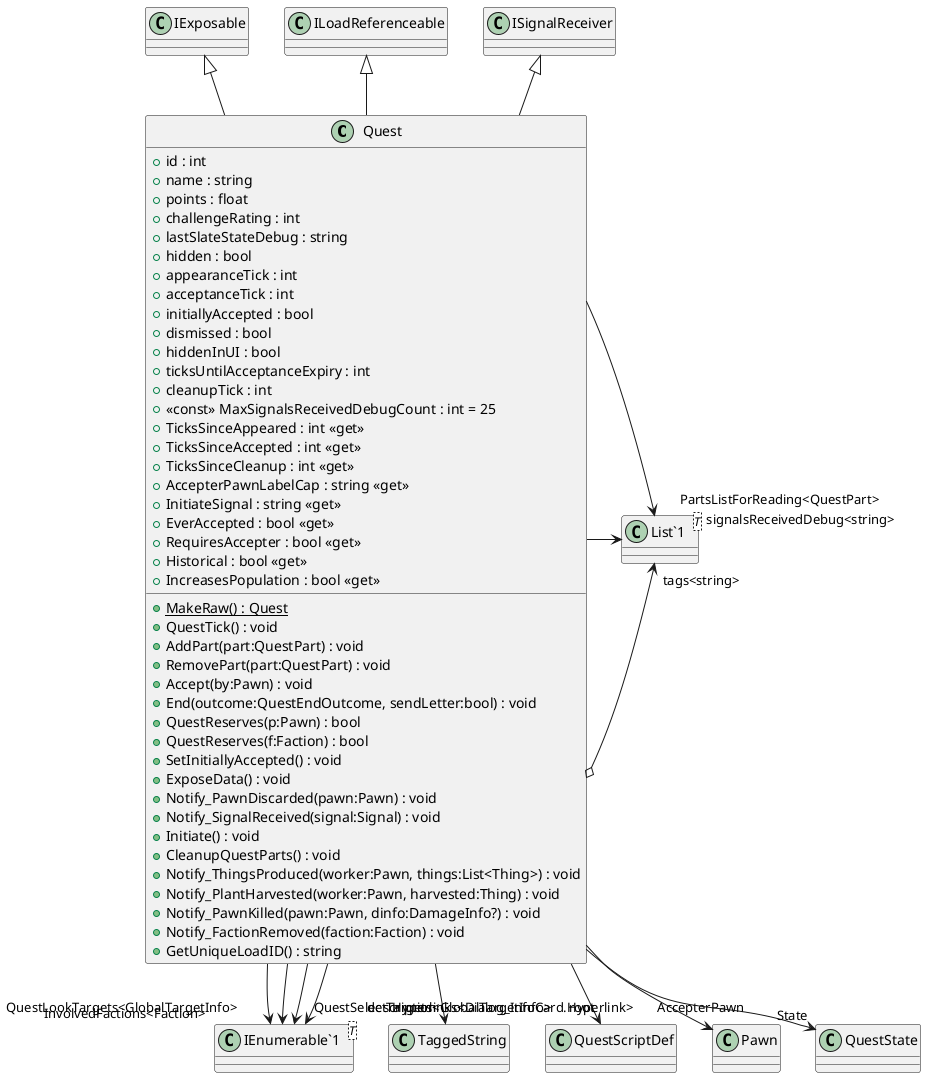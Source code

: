@startuml
class Quest {
    + id : int
    + name : string
    + points : float
    + challengeRating : int
    + lastSlateStateDebug : string
    + hidden : bool
    + appearanceTick : int
    + acceptanceTick : int
    + initiallyAccepted : bool
    + dismissed : bool
    + hiddenInUI : bool
    + ticksUntilAcceptanceExpiry : int
    + cleanupTick : int
    + <<const>> MaxSignalsReceivedDebugCount : int = 25
    + TicksSinceAppeared : int <<get>>
    + TicksSinceAccepted : int <<get>>
    + TicksSinceCleanup : int <<get>>
    + AccepterPawnLabelCap : string <<get>>
    + InitiateSignal : string <<get>>
    + EverAccepted : bool <<get>>
    + RequiresAccepter : bool <<get>>
    + Historical : bool <<get>>
    + IncreasesPopulation : bool <<get>>
    + {static} MakeRaw() : Quest
    + QuestTick() : void
    + AddPart(part:QuestPart) : void
    + RemovePart(part:QuestPart) : void
    + Accept(by:Pawn) : void
    + End(outcome:QuestEndOutcome, sendLetter:bool) : void
    + QuestReserves(p:Pawn) : bool
    + QuestReserves(f:Faction) : bool
    + SetInitiallyAccepted() : void
    + ExposeData() : void
    + Notify_PawnDiscarded(pawn:Pawn) : void
    + Notify_SignalReceived(signal:Signal) : void
    + Initiate() : void
    + CleanupQuestParts() : void
    + Notify_ThingsProduced(worker:Pawn, things:List<Thing>) : void
    + Notify_PlantHarvested(worker:Pawn, harvested:Thing) : void
    + Notify_PawnKilled(pawn:Pawn, dinfo:DamageInfo?) : void
    + Notify_FactionRemoved(faction:Faction) : void
    + GetUniqueLoadID() : string
}
class "List`1"<T> {
}
class "IEnumerable`1"<T> {
}
IExposable <|-- Quest
ILoadReferenceable <|-- Quest
ISignalReceiver <|-- Quest
Quest --> "description" TaggedString
Quest o-> "tags<string>" "List`1"
Quest --> "root" QuestScriptDef
Quest --> "signalsReceivedDebug<string>" "List`1"
Quest --> "PartsListForReading<QuestPart>" "List`1"
Quest --> "AccepterPawn" Pawn
Quest --> "State" QuestState
Quest --> "QuestLookTargets<GlobalTargetInfo>" "IEnumerable`1"
Quest --> "QuestSelectTargets<GlobalTargetInfo>" "IEnumerable`1"
Quest --> "InvolvedFactions<Faction>" "IEnumerable`1"
Quest --> "Hyperlinks<Dialog_InfoCard.Hyperlink>" "IEnumerable`1"
@enduml
